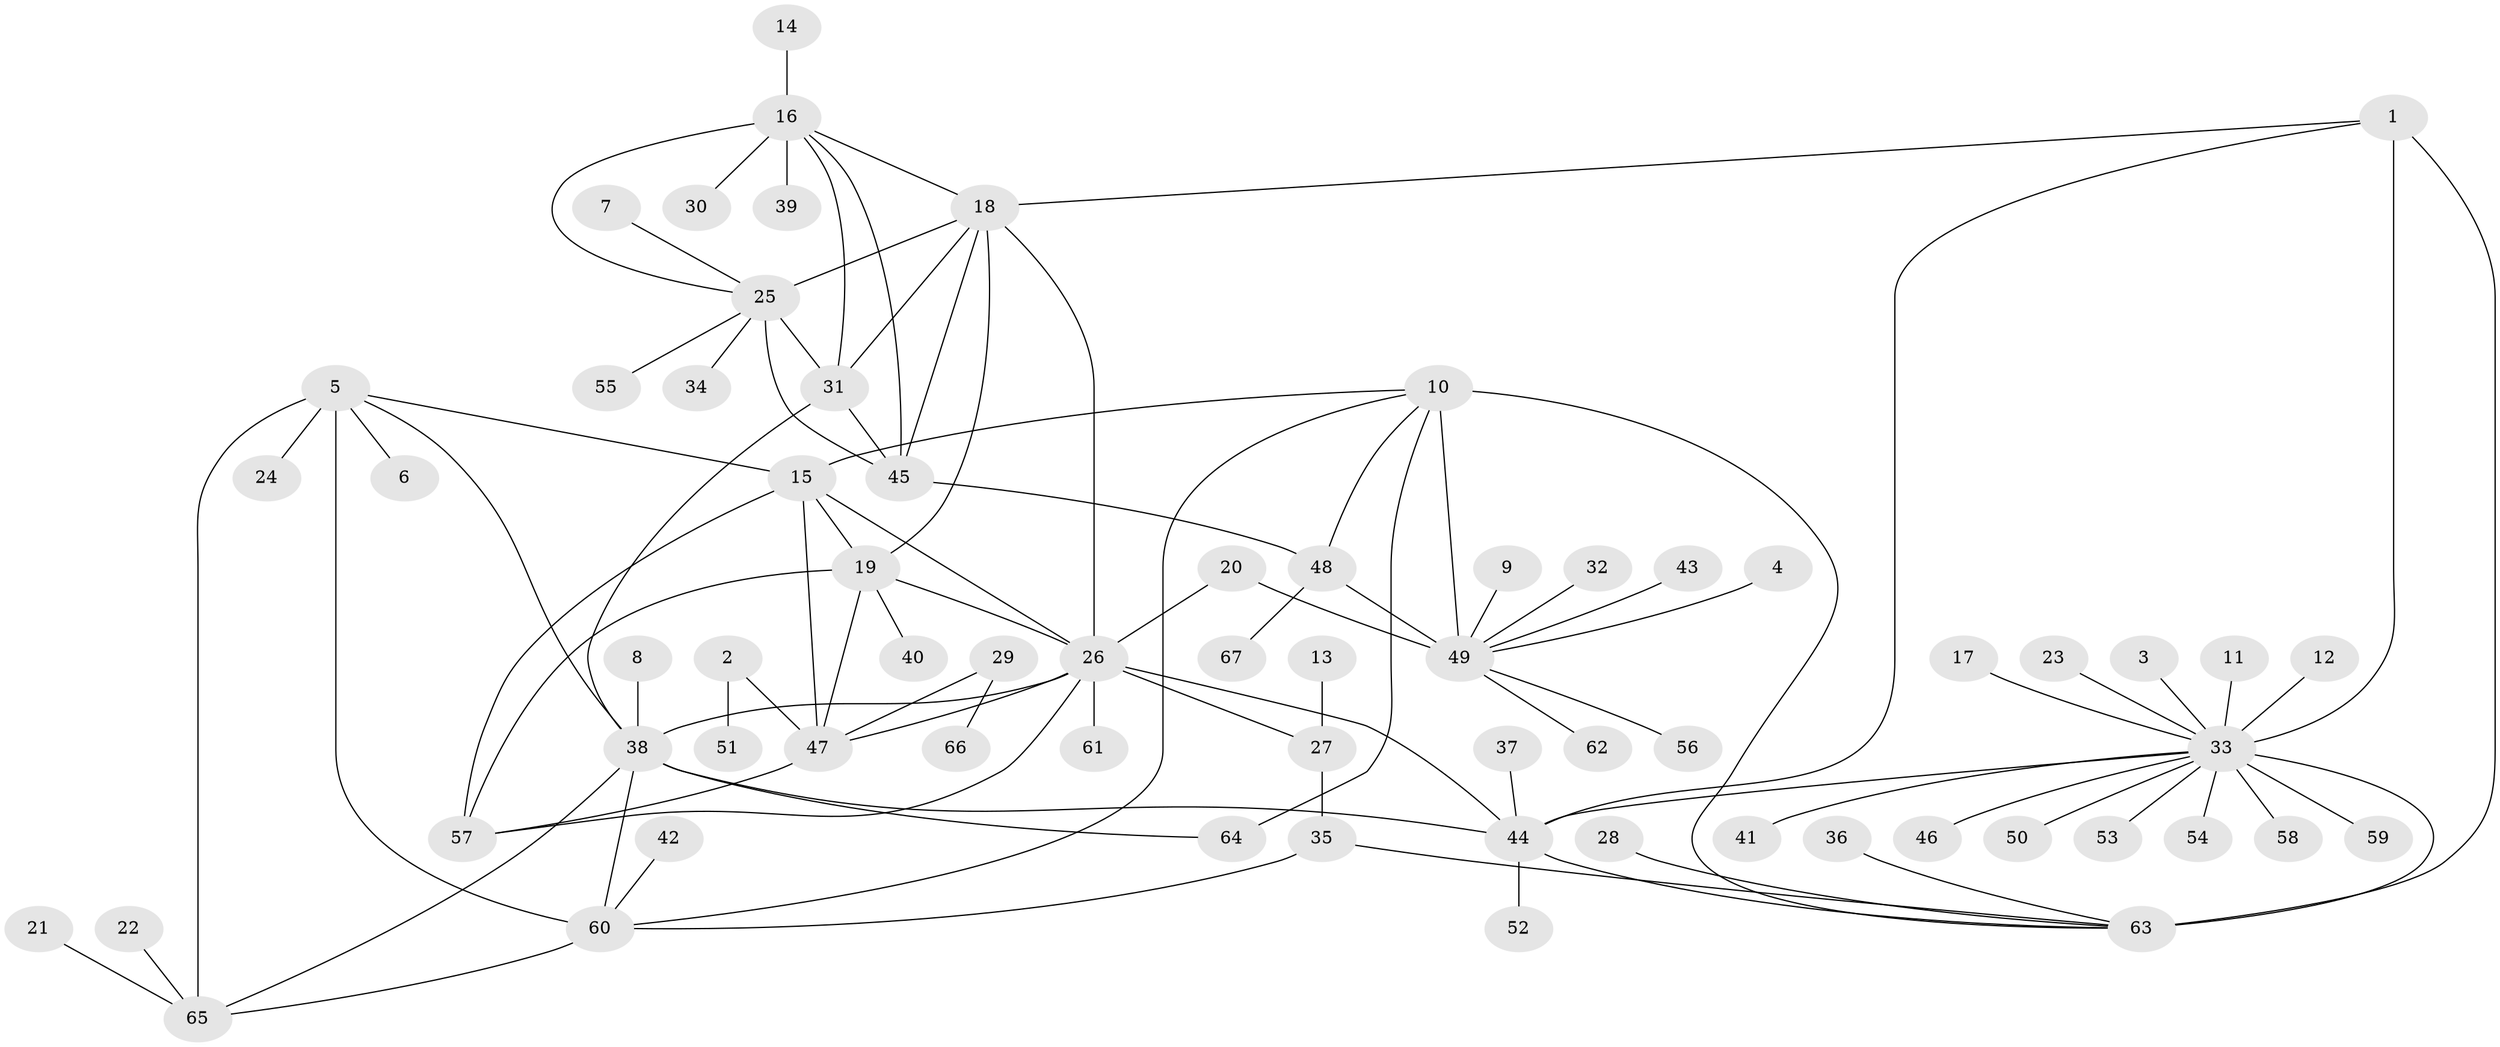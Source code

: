 // original degree distribution, {6: 0.04477611940298507, 9: 0.05223880597014925, 5: 0.007462686567164179, 10: 0.03731343283582089, 8: 0.029850746268656716, 7: 0.029850746268656716, 13: 0.007462686567164179, 11: 0.007462686567164179, 14: 0.007462686567164179, 3: 0.03731343283582089, 4: 0.014925373134328358, 2: 0.13432835820895522, 1: 0.5895522388059702}
// Generated by graph-tools (version 1.1) at 2025/02/03/09/25 03:02:44]
// undirected, 67 vertices, 97 edges
graph export_dot {
graph [start="1"]
  node [color=gray90,style=filled];
  1;
  2;
  3;
  4;
  5;
  6;
  7;
  8;
  9;
  10;
  11;
  12;
  13;
  14;
  15;
  16;
  17;
  18;
  19;
  20;
  21;
  22;
  23;
  24;
  25;
  26;
  27;
  28;
  29;
  30;
  31;
  32;
  33;
  34;
  35;
  36;
  37;
  38;
  39;
  40;
  41;
  42;
  43;
  44;
  45;
  46;
  47;
  48;
  49;
  50;
  51;
  52;
  53;
  54;
  55;
  56;
  57;
  58;
  59;
  60;
  61;
  62;
  63;
  64;
  65;
  66;
  67;
  1 -- 18 [weight=1.0];
  1 -- 33 [weight=2.0];
  1 -- 44 [weight=1.0];
  1 -- 63 [weight=2.0];
  2 -- 47 [weight=1.0];
  2 -- 51 [weight=1.0];
  3 -- 33 [weight=1.0];
  4 -- 49 [weight=1.0];
  5 -- 6 [weight=1.0];
  5 -- 15 [weight=1.0];
  5 -- 24 [weight=1.0];
  5 -- 38 [weight=3.0];
  5 -- 60 [weight=3.0];
  5 -- 65 [weight=3.0];
  7 -- 25 [weight=1.0];
  8 -- 38 [weight=1.0];
  9 -- 49 [weight=1.0];
  10 -- 15 [weight=1.0];
  10 -- 48 [weight=3.0];
  10 -- 49 [weight=6.0];
  10 -- 60 [weight=1.0];
  10 -- 63 [weight=1.0];
  10 -- 64 [weight=1.0];
  11 -- 33 [weight=1.0];
  12 -- 33 [weight=1.0];
  13 -- 27 [weight=1.0];
  14 -- 16 [weight=1.0];
  15 -- 19 [weight=2.0];
  15 -- 26 [weight=2.0];
  15 -- 47 [weight=2.0];
  15 -- 57 [weight=2.0];
  16 -- 18 [weight=1.0];
  16 -- 25 [weight=2.0];
  16 -- 30 [weight=1.0];
  16 -- 31 [weight=1.0];
  16 -- 39 [weight=1.0];
  16 -- 45 [weight=1.0];
  17 -- 33 [weight=1.0];
  18 -- 19 [weight=1.0];
  18 -- 25 [weight=2.0];
  18 -- 26 [weight=1.0];
  18 -- 31 [weight=1.0];
  18 -- 45 [weight=1.0];
  19 -- 26 [weight=1.0];
  19 -- 40 [weight=1.0];
  19 -- 47 [weight=1.0];
  19 -- 57 [weight=1.0];
  20 -- 26 [weight=1.0];
  20 -- 49 [weight=1.0];
  21 -- 65 [weight=1.0];
  22 -- 65 [weight=1.0];
  23 -- 33 [weight=1.0];
  25 -- 31 [weight=2.0];
  25 -- 34 [weight=1.0];
  25 -- 45 [weight=2.0];
  25 -- 55 [weight=1.0];
  26 -- 27 [weight=1.0];
  26 -- 38 [weight=1.0];
  26 -- 44 [weight=1.0];
  26 -- 47 [weight=1.0];
  26 -- 57 [weight=1.0];
  26 -- 61 [weight=1.0];
  27 -- 35 [weight=1.0];
  28 -- 63 [weight=1.0];
  29 -- 47 [weight=1.0];
  29 -- 66 [weight=1.0];
  31 -- 38 [weight=1.0];
  31 -- 45 [weight=1.0];
  32 -- 49 [weight=1.0];
  33 -- 41 [weight=1.0];
  33 -- 44 [weight=2.0];
  33 -- 46 [weight=1.0];
  33 -- 50 [weight=1.0];
  33 -- 53 [weight=1.0];
  33 -- 54 [weight=1.0];
  33 -- 58 [weight=1.0];
  33 -- 59 [weight=1.0];
  33 -- 63 [weight=4.0];
  35 -- 60 [weight=1.0];
  35 -- 63 [weight=1.0];
  36 -- 63 [weight=1.0];
  37 -- 44 [weight=1.0];
  38 -- 44 [weight=1.0];
  38 -- 60 [weight=1.0];
  38 -- 64 [weight=1.0];
  38 -- 65 [weight=1.0];
  42 -- 60 [weight=1.0];
  43 -- 49 [weight=1.0];
  44 -- 52 [weight=1.0];
  44 -- 63 [weight=2.0];
  45 -- 48 [weight=1.0];
  47 -- 57 [weight=1.0];
  48 -- 49 [weight=2.0];
  48 -- 67 [weight=1.0];
  49 -- 56 [weight=1.0];
  49 -- 62 [weight=1.0];
  60 -- 65 [weight=1.0];
}
